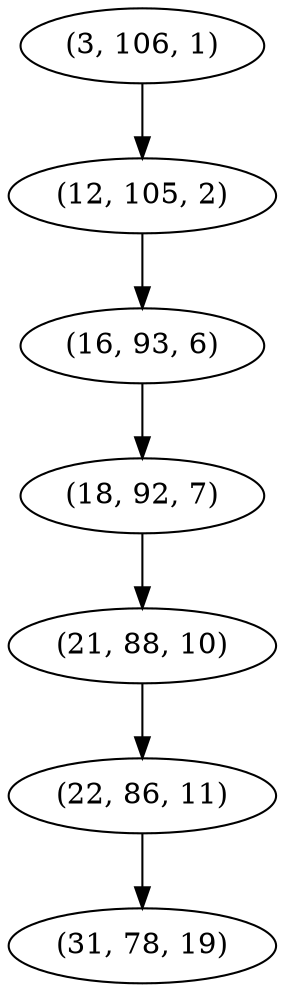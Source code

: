 digraph tree {
    "(3, 106, 1)";
    "(12, 105, 2)";
    "(16, 93, 6)";
    "(18, 92, 7)";
    "(21, 88, 10)";
    "(22, 86, 11)";
    "(31, 78, 19)";
    "(3, 106, 1)" -> "(12, 105, 2)";
    "(12, 105, 2)" -> "(16, 93, 6)";
    "(16, 93, 6)" -> "(18, 92, 7)";
    "(18, 92, 7)" -> "(21, 88, 10)";
    "(21, 88, 10)" -> "(22, 86, 11)";
    "(22, 86, 11)" -> "(31, 78, 19)";
}
